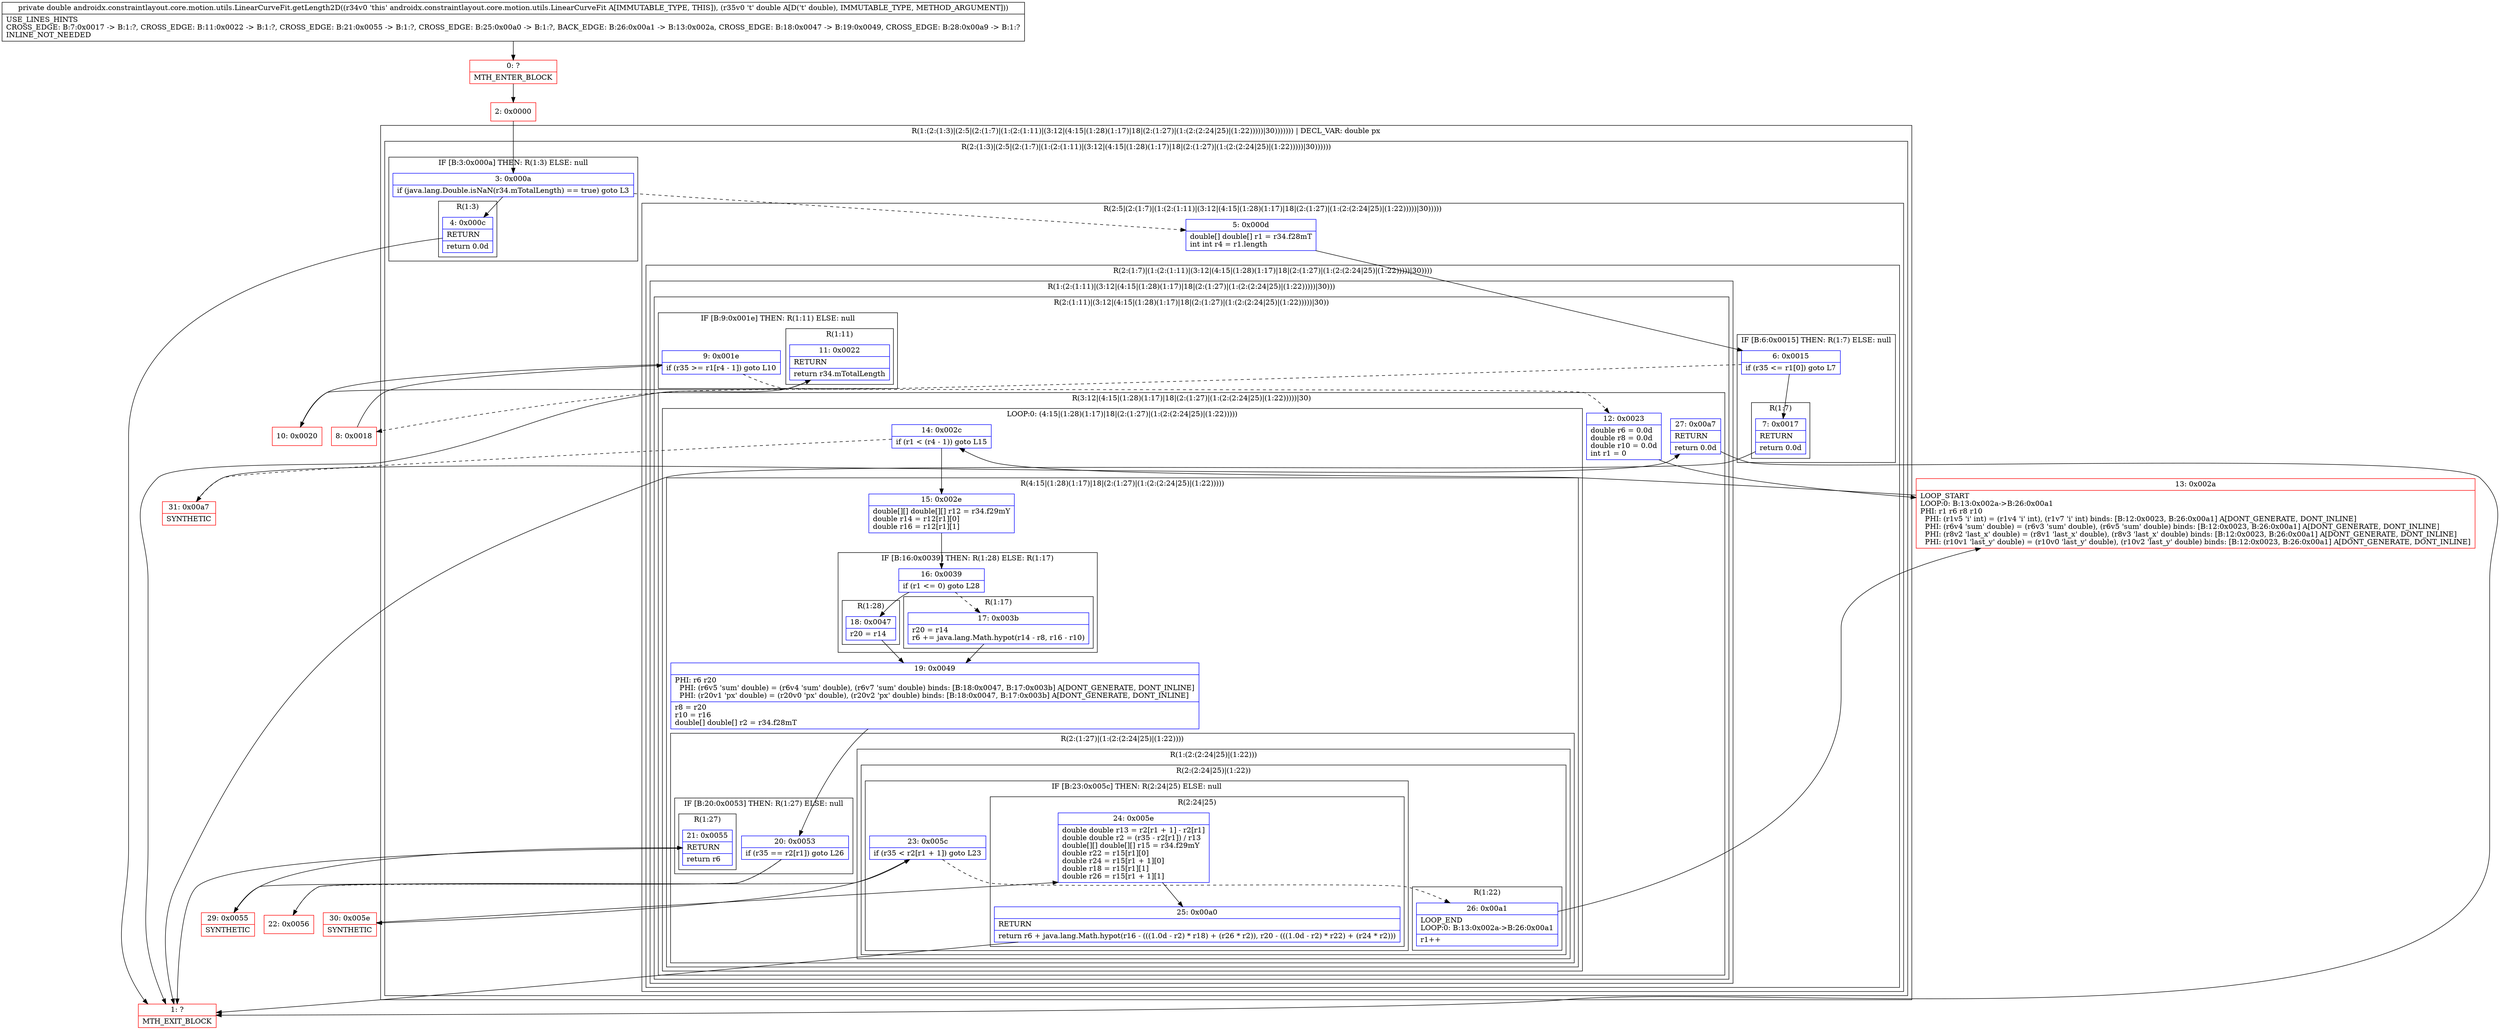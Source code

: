 digraph "CFG forandroidx.constraintlayout.core.motion.utils.LinearCurveFit.getLength2D(D)D" {
subgraph cluster_Region_1555939944 {
label = "R(1:(2:(1:3)|(2:5|(2:(1:7)|(1:(2:(1:11)|(3:12|(4:15|(1:28)(1:17)|18|(2:(1:27)|(1:(2:(2:24|25)|(1:22)))))|30))))))) | DECL_VAR: double px\l";
node [shape=record,color=blue];
subgraph cluster_Region_791449798 {
label = "R(2:(1:3)|(2:5|(2:(1:7)|(1:(2:(1:11)|(3:12|(4:15|(1:28)(1:17)|18|(2:(1:27)|(1:(2:(2:24|25)|(1:22)))))|30))))))";
node [shape=record,color=blue];
subgraph cluster_IfRegion_42485986 {
label = "IF [B:3:0x000a] THEN: R(1:3) ELSE: null";
node [shape=record,color=blue];
Node_3 [shape=record,label="{3\:\ 0x000a|if (java.lang.Double.isNaN(r34.mTotalLength) == true) goto L3\l}"];
subgraph cluster_Region_983043411 {
label = "R(1:3)";
node [shape=record,color=blue];
Node_4 [shape=record,label="{4\:\ 0x000c|RETURN\l|return 0.0d\l}"];
}
}
subgraph cluster_Region_552873175 {
label = "R(2:5|(2:(1:7)|(1:(2:(1:11)|(3:12|(4:15|(1:28)(1:17)|18|(2:(1:27)|(1:(2:(2:24|25)|(1:22)))))|30)))))";
node [shape=record,color=blue];
Node_5 [shape=record,label="{5\:\ 0x000d|double[] double[] r1 = r34.f28mT\lint int r4 = r1.length\l}"];
subgraph cluster_Region_142882538 {
label = "R(2:(1:7)|(1:(2:(1:11)|(3:12|(4:15|(1:28)(1:17)|18|(2:(1:27)|(1:(2:(2:24|25)|(1:22)))))|30))))";
node [shape=record,color=blue];
subgraph cluster_IfRegion_306196754 {
label = "IF [B:6:0x0015] THEN: R(1:7) ELSE: null";
node [shape=record,color=blue];
Node_6 [shape=record,label="{6\:\ 0x0015|if (r35 \<= r1[0]) goto L7\l}"];
subgraph cluster_Region_1139096988 {
label = "R(1:7)";
node [shape=record,color=blue];
Node_7 [shape=record,label="{7\:\ 0x0017|RETURN\l|return 0.0d\l}"];
}
}
subgraph cluster_Region_57324122 {
label = "R(1:(2:(1:11)|(3:12|(4:15|(1:28)(1:17)|18|(2:(1:27)|(1:(2:(2:24|25)|(1:22)))))|30)))";
node [shape=record,color=blue];
subgraph cluster_Region_2044904945 {
label = "R(2:(1:11)|(3:12|(4:15|(1:28)(1:17)|18|(2:(1:27)|(1:(2:(2:24|25)|(1:22)))))|30))";
node [shape=record,color=blue];
subgraph cluster_IfRegion_798502297 {
label = "IF [B:9:0x001e] THEN: R(1:11) ELSE: null";
node [shape=record,color=blue];
Node_9 [shape=record,label="{9\:\ 0x001e|if (r35 \>= r1[r4 \- 1]) goto L10\l}"];
subgraph cluster_Region_1358466881 {
label = "R(1:11)";
node [shape=record,color=blue];
Node_11 [shape=record,label="{11\:\ 0x0022|RETURN\l|return r34.mTotalLength\l}"];
}
}
subgraph cluster_Region_776991962 {
label = "R(3:12|(4:15|(1:28)(1:17)|18|(2:(1:27)|(1:(2:(2:24|25)|(1:22)))))|30)";
node [shape=record,color=blue];
Node_12 [shape=record,label="{12\:\ 0x0023|double r6 = 0.0d\ldouble r8 = 0.0d\ldouble r10 = 0.0d\lint r1 = 0\l}"];
subgraph cluster_LoopRegion_794617714 {
label = "LOOP:0: (4:15|(1:28)(1:17)|18|(2:(1:27)|(1:(2:(2:24|25)|(1:22)))))";
node [shape=record,color=blue];
Node_14 [shape=record,label="{14\:\ 0x002c|if (r1 \< (r4 \- 1)) goto L15\l}"];
subgraph cluster_Region_1243171456 {
label = "R(4:15|(1:28)(1:17)|18|(2:(1:27)|(1:(2:(2:24|25)|(1:22)))))";
node [shape=record,color=blue];
Node_15 [shape=record,label="{15\:\ 0x002e|double[][] double[][] r12 = r34.f29mY\ldouble r14 = r12[r1][0]\ldouble r16 = r12[r1][1]\l}"];
subgraph cluster_IfRegion_1946882961 {
label = "IF [B:16:0x0039] THEN: R(1:28) ELSE: R(1:17)";
node [shape=record,color=blue];
Node_16 [shape=record,label="{16\:\ 0x0039|if (r1 \<= 0) goto L28\l}"];
subgraph cluster_Region_948771620 {
label = "R(1:28)";
node [shape=record,color=blue];
Node_18 [shape=record,label="{18\:\ 0x0047|r20 = r14\l}"];
}
subgraph cluster_Region_1024759968 {
label = "R(1:17)";
node [shape=record,color=blue];
Node_17 [shape=record,label="{17\:\ 0x003b|r20 = r14\lr6 += java.lang.Math.hypot(r14 \- r8, r16 \- r10)\l}"];
}
}
Node_19 [shape=record,label="{19\:\ 0x0049|PHI: r6 r20 \l  PHI: (r6v5 'sum' double) = (r6v4 'sum' double), (r6v7 'sum' double) binds: [B:18:0x0047, B:17:0x003b] A[DONT_GENERATE, DONT_INLINE]\l  PHI: (r20v1 'px' double) = (r20v0 'px' double), (r20v2 'px' double) binds: [B:18:0x0047, B:17:0x003b] A[DONT_GENERATE, DONT_INLINE]\l|r8 = r20\lr10 = r16\ldouble[] double[] r2 = r34.f28mT\l}"];
subgraph cluster_Region_974864671 {
label = "R(2:(1:27)|(1:(2:(2:24|25)|(1:22))))";
node [shape=record,color=blue];
subgraph cluster_IfRegion_1671289054 {
label = "IF [B:20:0x0053] THEN: R(1:27) ELSE: null";
node [shape=record,color=blue];
Node_20 [shape=record,label="{20\:\ 0x0053|if (r35 == r2[r1]) goto L26\l}"];
subgraph cluster_Region_1401855614 {
label = "R(1:27)";
node [shape=record,color=blue];
Node_21 [shape=record,label="{21\:\ 0x0055|RETURN\l|return r6\l}"];
}
}
subgraph cluster_Region_1815469156 {
label = "R(1:(2:(2:24|25)|(1:22)))";
node [shape=record,color=blue];
subgraph cluster_Region_51855710 {
label = "R(2:(2:24|25)|(1:22))";
node [shape=record,color=blue];
subgraph cluster_IfRegion_1674625895 {
label = "IF [B:23:0x005c] THEN: R(2:24|25) ELSE: null";
node [shape=record,color=blue];
Node_23 [shape=record,label="{23\:\ 0x005c|if (r35 \< r2[r1 + 1]) goto L23\l}"];
subgraph cluster_Region_463574026 {
label = "R(2:24|25)";
node [shape=record,color=blue];
Node_24 [shape=record,label="{24\:\ 0x005e|double double r13 = r2[r1 + 1] \- r2[r1]\ldouble double r2 = (r35 \- r2[r1]) \/ r13\ldouble[][] double[][] r15 = r34.f29mY\ldouble r22 = r15[r1][0]\ldouble r24 = r15[r1 + 1][0]\ldouble r18 = r15[r1][1]\ldouble r26 = r15[r1 + 1][1]\l}"];
Node_25 [shape=record,label="{25\:\ 0x00a0|RETURN\l|return r6 + java.lang.Math.hypot(r16 \- (((1.0d \- r2) * r18) + (r26 * r2)), r20 \- (((1.0d \- r2) * r22) + (r24 * r2)))\l}"];
}
}
subgraph cluster_Region_1406212859 {
label = "R(1:22)";
node [shape=record,color=blue];
Node_26 [shape=record,label="{26\:\ 0x00a1|LOOP_END\lLOOP:0: B:13:0x002a\-\>B:26:0x00a1\l|r1++\l}"];
}
}
}
}
}
}
Node_27 [shape=record,label="{27\:\ 0x00a7|RETURN\l|return 0.0d\l}"];
}
}
}
}
}
}
}
Node_0 [shape=record,color=red,label="{0\:\ ?|MTH_ENTER_BLOCK\l}"];
Node_2 [shape=record,color=red,label="{2\:\ 0x0000}"];
Node_1 [shape=record,color=red,label="{1\:\ ?|MTH_EXIT_BLOCK\l}"];
Node_8 [shape=record,color=red,label="{8\:\ 0x0018}"];
Node_10 [shape=record,color=red,label="{10\:\ 0x0020}"];
Node_13 [shape=record,color=red,label="{13\:\ 0x002a|LOOP_START\lLOOP:0: B:13:0x002a\-\>B:26:0x00a1\lPHI: r1 r6 r8 r10 \l  PHI: (r1v5 'i' int) = (r1v4 'i' int), (r1v7 'i' int) binds: [B:12:0x0023, B:26:0x00a1] A[DONT_GENERATE, DONT_INLINE]\l  PHI: (r6v4 'sum' double) = (r6v3 'sum' double), (r6v5 'sum' double) binds: [B:12:0x0023, B:26:0x00a1] A[DONT_GENERATE, DONT_INLINE]\l  PHI: (r8v2 'last_x' double) = (r8v1 'last_x' double), (r8v3 'last_x' double) binds: [B:12:0x0023, B:26:0x00a1] A[DONT_GENERATE, DONT_INLINE]\l  PHI: (r10v1 'last_y' double) = (r10v0 'last_y' double), (r10v2 'last_y' double) binds: [B:12:0x0023, B:26:0x00a1] A[DONT_GENERATE, DONT_INLINE]\l}"];
Node_22 [shape=record,color=red,label="{22\:\ 0x0056}"];
Node_30 [shape=record,color=red,label="{30\:\ 0x005e|SYNTHETIC\l}"];
Node_29 [shape=record,color=red,label="{29\:\ 0x0055|SYNTHETIC\l}"];
Node_31 [shape=record,color=red,label="{31\:\ 0x00a7|SYNTHETIC\l}"];
MethodNode[shape=record,label="{private double androidx.constraintlayout.core.motion.utils.LinearCurveFit.getLength2D((r34v0 'this' androidx.constraintlayout.core.motion.utils.LinearCurveFit A[IMMUTABLE_TYPE, THIS]), (r35v0 't' double A[D('t' double), IMMUTABLE_TYPE, METHOD_ARGUMENT]))  | USE_LINES_HINTS\lCROSS_EDGE: B:7:0x0017 \-\> B:1:?, CROSS_EDGE: B:11:0x0022 \-\> B:1:?, CROSS_EDGE: B:21:0x0055 \-\> B:1:?, CROSS_EDGE: B:25:0x00a0 \-\> B:1:?, BACK_EDGE: B:26:0x00a1 \-\> B:13:0x002a, CROSS_EDGE: B:18:0x0047 \-\> B:19:0x0049, CROSS_EDGE: B:28:0x00a9 \-\> B:1:?\lINLINE_NOT_NEEDED\l}"];
MethodNode -> Node_0;Node_3 -> Node_4;
Node_3 -> Node_5[style=dashed];
Node_4 -> Node_1;
Node_5 -> Node_6;
Node_6 -> Node_7;
Node_6 -> Node_8[style=dashed];
Node_7 -> Node_1;
Node_9 -> Node_10;
Node_9 -> Node_12[style=dashed];
Node_11 -> Node_1;
Node_12 -> Node_13;
Node_14 -> Node_15;
Node_14 -> Node_31[style=dashed];
Node_15 -> Node_16;
Node_16 -> Node_17[style=dashed];
Node_16 -> Node_18;
Node_18 -> Node_19;
Node_17 -> Node_19;
Node_19 -> Node_20;
Node_20 -> Node_22[style=dashed];
Node_20 -> Node_29;
Node_21 -> Node_1;
Node_23 -> Node_26[style=dashed];
Node_23 -> Node_30;
Node_24 -> Node_25;
Node_25 -> Node_1;
Node_26 -> Node_13;
Node_27 -> Node_1;
Node_0 -> Node_2;
Node_2 -> Node_3;
Node_8 -> Node_9;
Node_10 -> Node_11;
Node_13 -> Node_14;
Node_22 -> Node_23;
Node_30 -> Node_24;
Node_29 -> Node_21;
Node_31 -> Node_27;
}


